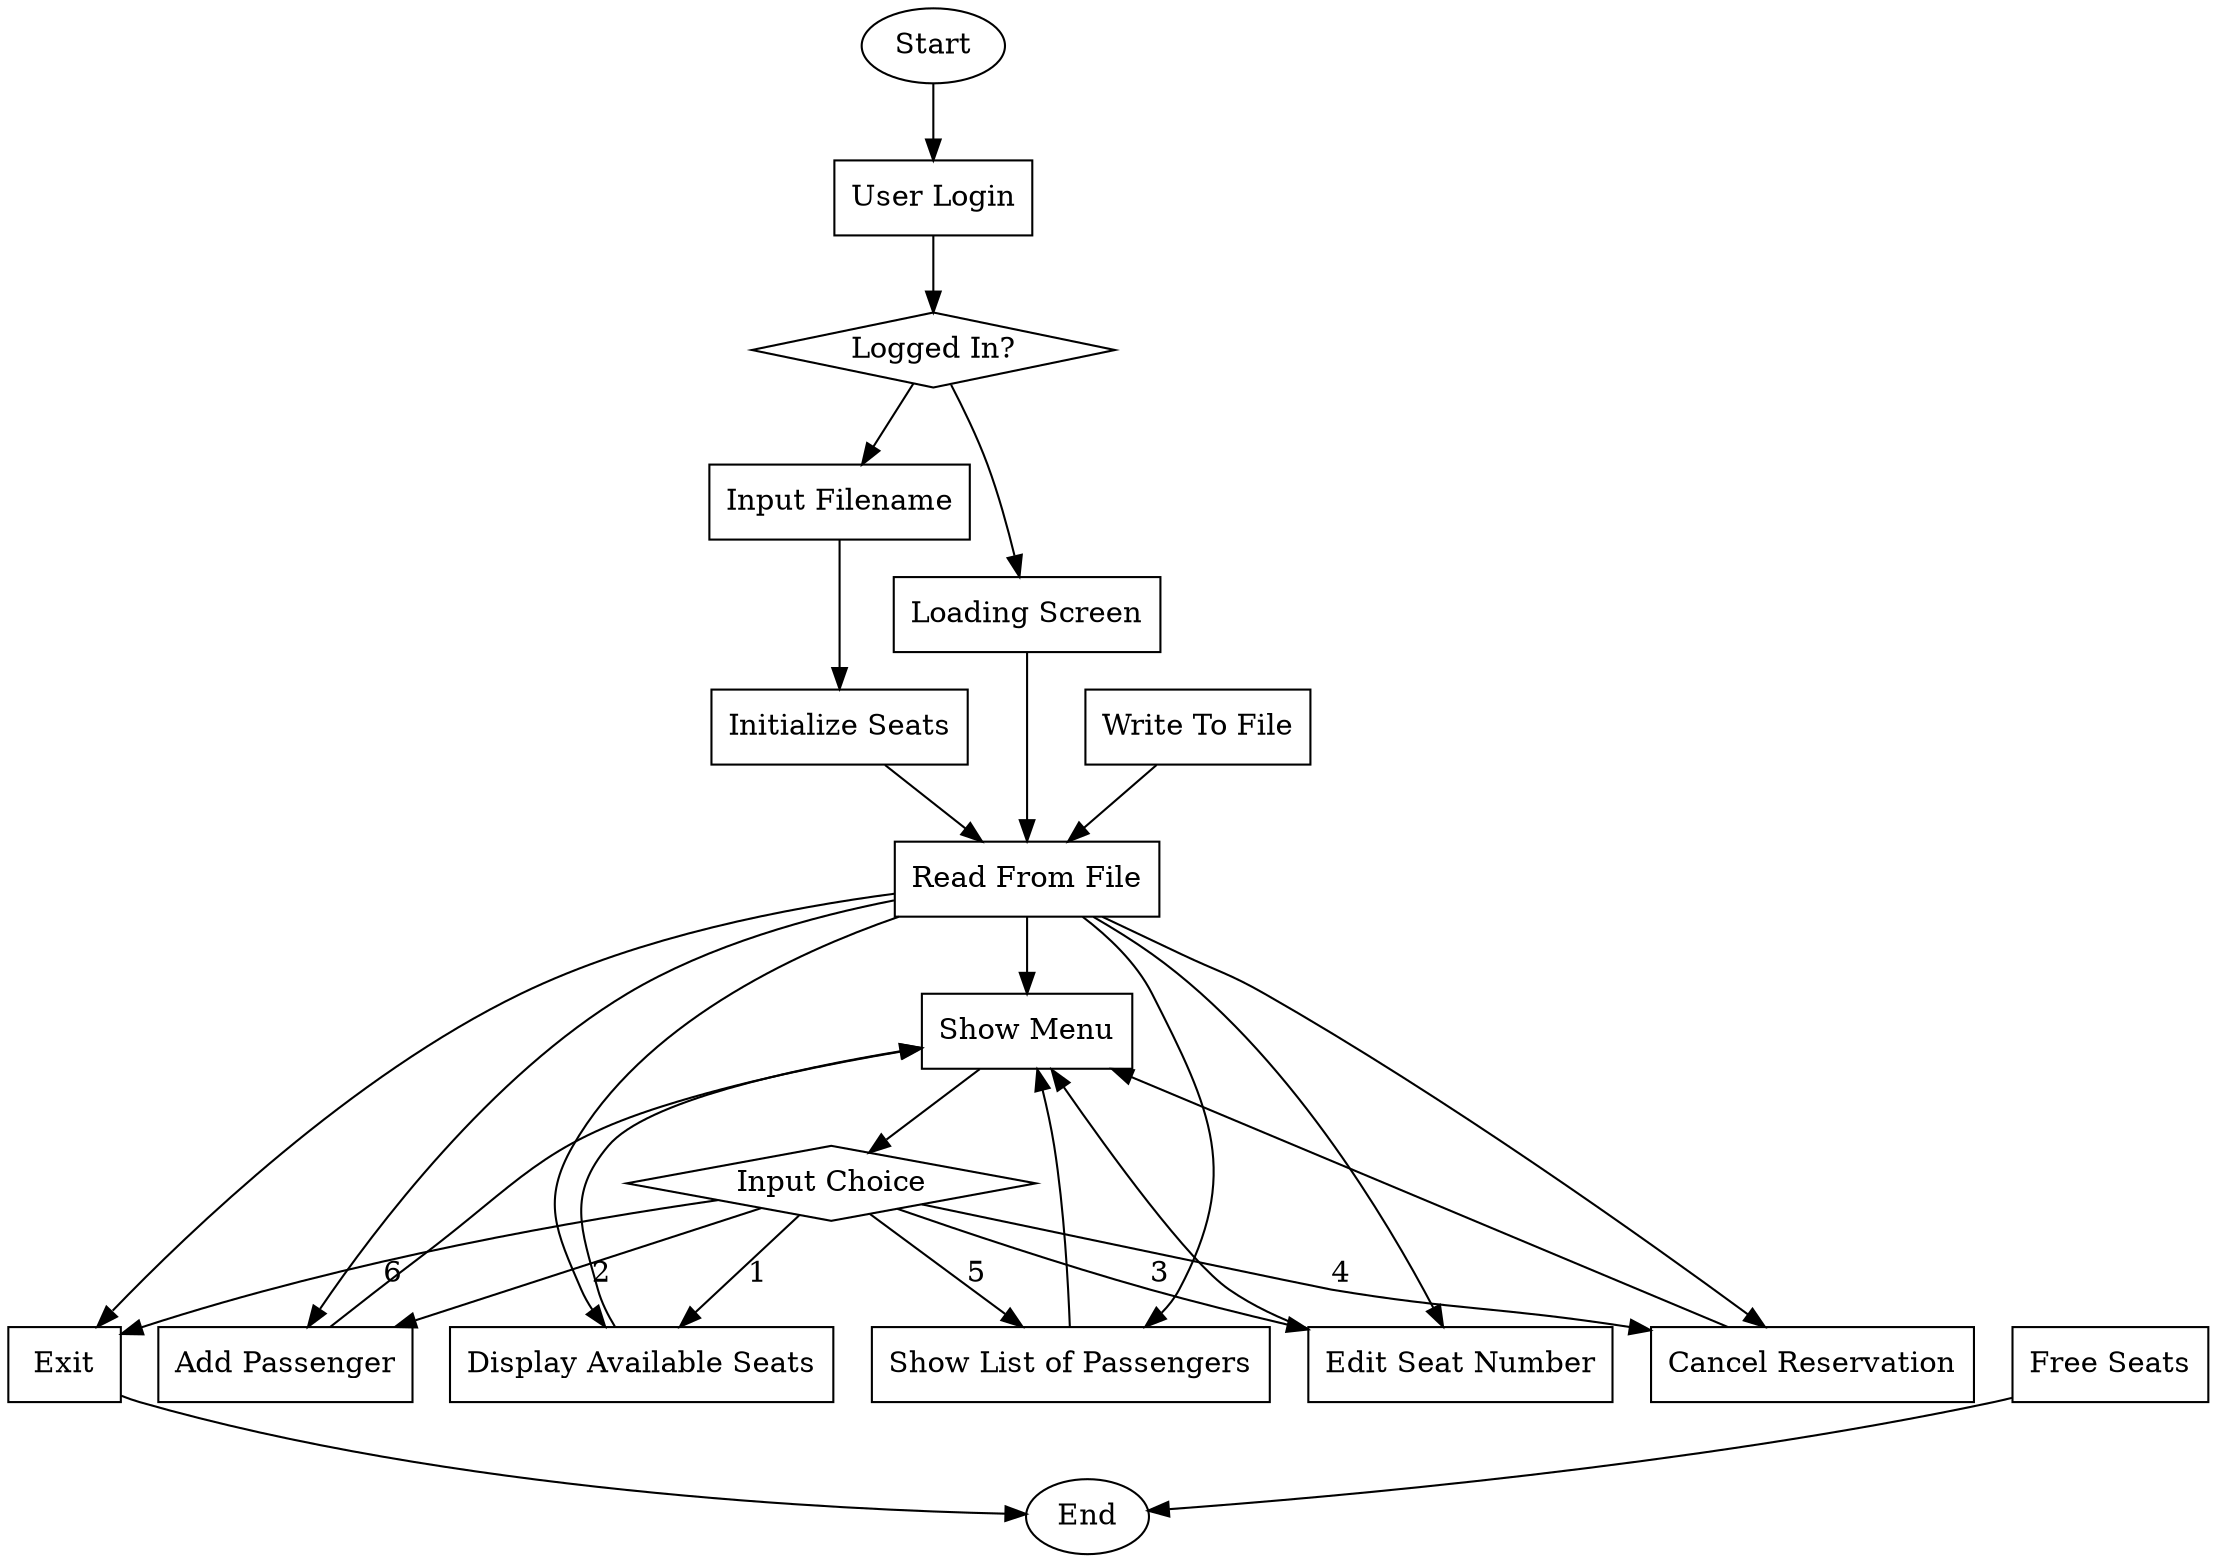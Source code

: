 digraph flowchart {
    // Step 0
    start [shape=ellipse, label="Start"];
    userLogin [shape=box, label="User Login"];

    // Step 1
    showMenu [shape=box, label="Show Menu"];
    inputChoice [shape=diamond, label="Input Choice"];
    displaySeats [shape=box, label="Display Available Seats"];
    addPassenger [shape=box, label="Add Passenger"];
    editSeatNumber [shape=box, label="Edit Seat Number"];
    cancelReservation [shape=box, label="Cancel Reservation"];
    showFileContent [shape=box, label="Show List of Passengers"];
    exit [shape=box, label="Exit"];

    // Step 2
    initializeSeats [shape=box, label="Initialize Seats"];
    inputFilename [shape=box, label="Input Filename"];
    loggedIn [shape=diamond, label="Logged In?"];
    loadingScreen [shape=box, label="Loading Screen"];

    // Step 3
    readFromFile [shape=box, label="Read From File"];
    writeToFile [shape=box, label="Write To File"];
    freeSeats [shape=box, label="Free Seats"];
    end [shape=ellipse, label="End"];

    // Step 0 -> Step 2
    start -> userLogin -> loggedIn -> inputFilename;
    loggedIn -> loadingScreen;

    // Step 2 -> Step 3
    inputFilename -> initializeSeats;
    initializeSeats -> readFromFile;

    // Step 3 -> Step 1
    readFromFile -> showMenu;
    readFromFile -> displaySeats;
    readFromFile -> addPassenger;
    readFromFile -> editSeatNumber;
    readFromFile -> cancelReservation;
    readFromFile -> showFileContent;
    readFromFile -> exit;

    // Step 1 -> Step 2
    showMenu -> inputChoice;
    inputChoice -> displaySeats [label="1"];
    inputChoice -> addPassenger [label="2"];
    inputChoice -> editSeatNumber [label="3"];
    inputChoice -> cancelReservation [label="4"];
    inputChoice -> showFileContent [label="5"];
    inputChoice -> exit [label="6"];

    // Step 2 -> Step 3
    loadingScreen -> readFromFile;

    // Step 1 -> Step 1
    displaySeats -> showMenu;
    addPassenger -> showMenu;
    editSeatNumber -> showMenu;
    cancelReservation -> showMenu;
    showFileContent -> showMenu;
    exit -> end;

    // Step 3 -> Step 3
    writeToFile -> readFromFile;
    freeSeats -> end;
}
